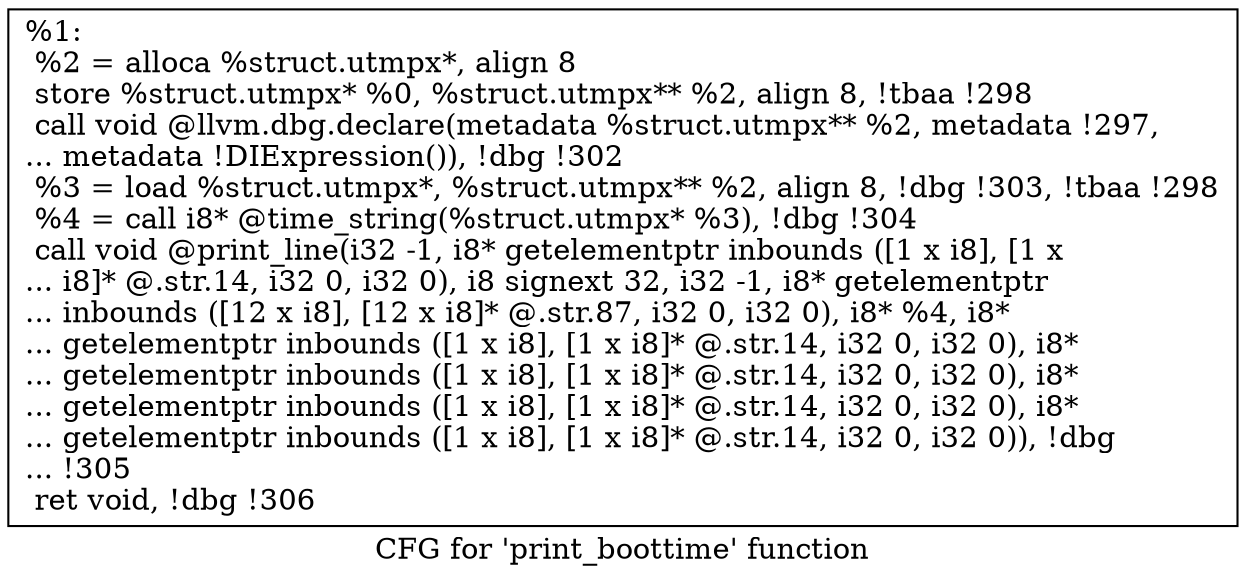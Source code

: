 digraph "CFG for 'print_boottime' function" {
	label="CFG for 'print_boottime' function";

	Node0x106b380 [shape=record,label="{%1:\l  %2 = alloca %struct.utmpx*, align 8\l  store %struct.utmpx* %0, %struct.utmpx** %2, align 8, !tbaa !298\l  call void @llvm.dbg.declare(metadata %struct.utmpx** %2, metadata !297,\l... metadata !DIExpression()), !dbg !302\l  %3 = load %struct.utmpx*, %struct.utmpx** %2, align 8, !dbg !303, !tbaa !298\l  %4 = call i8* @time_string(%struct.utmpx* %3), !dbg !304\l  call void @print_line(i32 -1, i8* getelementptr inbounds ([1 x i8], [1 x\l... i8]* @.str.14, i32 0, i32 0), i8 signext 32, i32 -1, i8* getelementptr\l... inbounds ([12 x i8], [12 x i8]* @.str.87, i32 0, i32 0), i8* %4, i8*\l... getelementptr inbounds ([1 x i8], [1 x i8]* @.str.14, i32 0, i32 0), i8*\l... getelementptr inbounds ([1 x i8], [1 x i8]* @.str.14, i32 0, i32 0), i8*\l... getelementptr inbounds ([1 x i8], [1 x i8]* @.str.14, i32 0, i32 0), i8*\l... getelementptr inbounds ([1 x i8], [1 x i8]* @.str.14, i32 0, i32 0)), !dbg\l... !305\l  ret void, !dbg !306\l}"];
}
